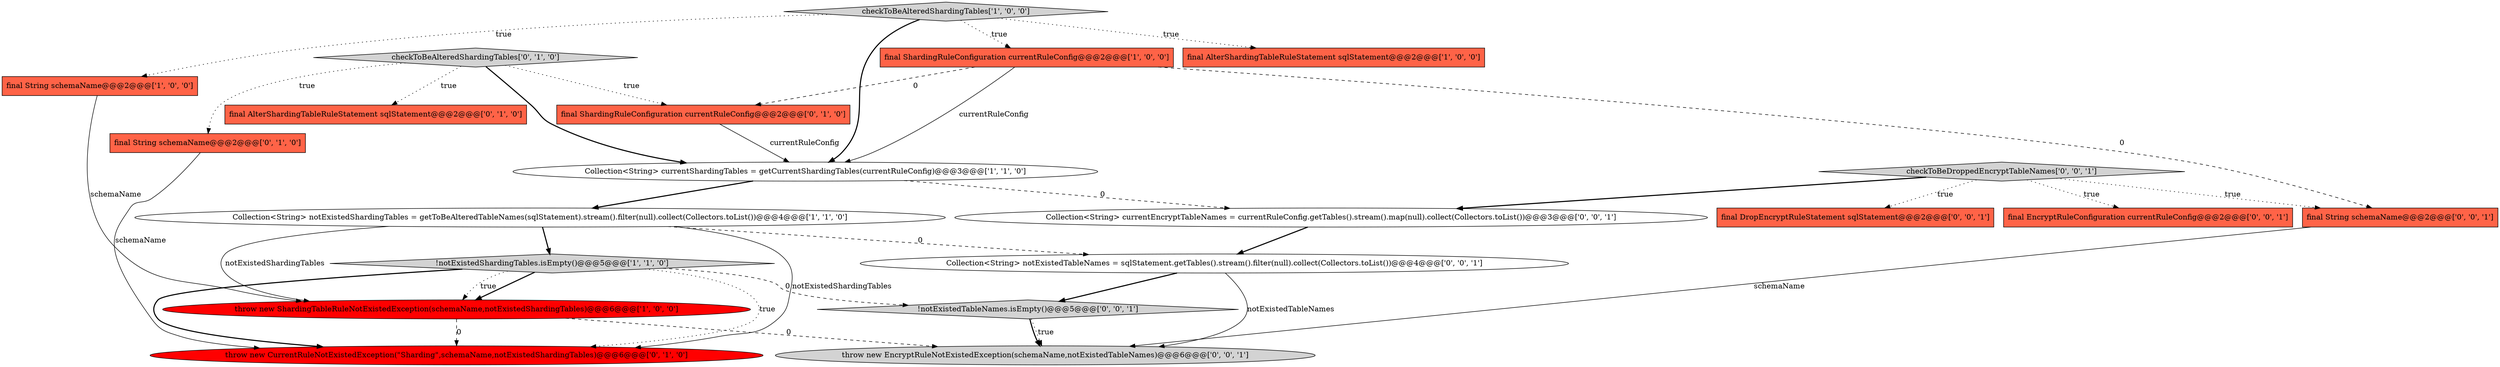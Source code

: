 digraph {
19 [style = filled, label = "Collection<String> currentEncryptTableNames = currentRuleConfig.getTables().stream().map(null).collect(Collectors.toList())@@@3@@@['0', '0', '1']", fillcolor = white, shape = ellipse image = "AAA0AAABBB3BBB"];
2 [style = filled, label = "!notExistedShardingTables.isEmpty()@@@5@@@['1', '1', '0']", fillcolor = lightgray, shape = diamond image = "AAA0AAABBB1BBB"];
15 [style = filled, label = "final EncryptRuleConfiguration currentRuleConfig@@@2@@@['0', '0', '1']", fillcolor = tomato, shape = box image = "AAA0AAABBB3BBB"];
1 [style = filled, label = "throw new ShardingTableRuleNotExistedException(schemaName,notExistedShardingTables)@@@6@@@['1', '0', '0']", fillcolor = red, shape = ellipse image = "AAA1AAABBB1BBB"];
7 [style = filled, label = "Collection<String> notExistedShardingTables = getToBeAlteredTableNames(sqlStatement).stream().filter(null).collect(Collectors.toList())@@@4@@@['1', '1', '0']", fillcolor = white, shape = ellipse image = "AAA0AAABBB1BBB"];
8 [style = filled, label = "checkToBeAlteredShardingTables['0', '1', '0']", fillcolor = lightgray, shape = diamond image = "AAA0AAABBB2BBB"];
6 [style = filled, label = "final ShardingRuleConfiguration currentRuleConfig@@@2@@@['1', '0', '0']", fillcolor = tomato, shape = box image = "AAA1AAABBB1BBB"];
11 [style = filled, label = "final ShardingRuleConfiguration currentRuleConfig@@@2@@@['0', '1', '0']", fillcolor = tomato, shape = box image = "AAA1AAABBB2BBB"];
4 [style = filled, label = "final String schemaName@@@2@@@['1', '0', '0']", fillcolor = tomato, shape = box image = "AAA0AAABBB1BBB"];
20 [style = filled, label = "final String schemaName@@@2@@@['0', '0', '1']", fillcolor = tomato, shape = box image = "AAA0AAABBB3BBB"];
5 [style = filled, label = "final AlterShardingTableRuleStatement sqlStatement@@@2@@@['1', '0', '0']", fillcolor = tomato, shape = box image = "AAA0AAABBB1BBB"];
16 [style = filled, label = "Collection<String> notExistedTableNames = sqlStatement.getTables().stream().filter(null).collect(Collectors.toList())@@@4@@@['0', '0', '1']", fillcolor = white, shape = ellipse image = "AAA0AAABBB3BBB"];
3 [style = filled, label = "checkToBeAlteredShardingTables['1', '0', '0']", fillcolor = lightgray, shape = diamond image = "AAA0AAABBB1BBB"];
18 [style = filled, label = "!notExistedTableNames.isEmpty()@@@5@@@['0', '0', '1']", fillcolor = lightgray, shape = diamond image = "AAA0AAABBB3BBB"];
12 [style = filled, label = "throw new CurrentRuleNotExistedException(\"Sharding\",schemaName,notExistedShardingTables)@@@6@@@['0', '1', '0']", fillcolor = red, shape = ellipse image = "AAA1AAABBB2BBB"];
14 [style = filled, label = "final DropEncryptRuleStatement sqlStatement@@@2@@@['0', '0', '1']", fillcolor = tomato, shape = box image = "AAA0AAABBB3BBB"];
17 [style = filled, label = "checkToBeDroppedEncryptTableNames['0', '0', '1']", fillcolor = lightgray, shape = diamond image = "AAA0AAABBB3BBB"];
10 [style = filled, label = "final String schemaName@@@2@@@['0', '1', '0']", fillcolor = tomato, shape = box image = "AAA0AAABBB2BBB"];
13 [style = filled, label = "throw new EncryptRuleNotExistedException(schemaName,notExistedTableNames)@@@6@@@['0', '0', '1']", fillcolor = lightgray, shape = ellipse image = "AAA0AAABBB3BBB"];
9 [style = filled, label = "final AlterShardingTableRuleStatement sqlStatement@@@2@@@['0', '1', '0']", fillcolor = tomato, shape = box image = "AAA0AAABBB2BBB"];
0 [style = filled, label = "Collection<String> currentShardingTables = getCurrentShardingTables(currentRuleConfig)@@@3@@@['1', '1', '0']", fillcolor = white, shape = ellipse image = "AAA0AAABBB1BBB"];
17->20 [style = dotted, label="true"];
16->18 [style = bold, label=""];
16->13 [style = solid, label="notExistedTableNames"];
6->20 [style = dashed, label="0"];
7->1 [style = solid, label="notExistedShardingTables"];
2->1 [style = bold, label=""];
0->19 [style = dashed, label="0"];
7->16 [style = dashed, label="0"];
6->11 [style = dashed, label="0"];
17->14 [style = dotted, label="true"];
3->4 [style = dotted, label="true"];
4->1 [style = solid, label="schemaName"];
20->13 [style = solid, label="schemaName"];
8->10 [style = dotted, label="true"];
3->6 [style = dotted, label="true"];
17->19 [style = bold, label=""];
3->0 [style = bold, label=""];
2->12 [style = bold, label=""];
7->12 [style = solid, label="notExistedShardingTables"];
11->0 [style = solid, label="currentRuleConfig"];
19->16 [style = bold, label=""];
0->7 [style = bold, label=""];
1->13 [style = dashed, label="0"];
8->0 [style = bold, label=""];
1->12 [style = dashed, label="0"];
3->5 [style = dotted, label="true"];
17->15 [style = dotted, label="true"];
10->12 [style = solid, label="schemaName"];
2->1 [style = dotted, label="true"];
7->2 [style = bold, label=""];
18->13 [style = bold, label=""];
2->12 [style = dotted, label="true"];
2->18 [style = dashed, label="0"];
8->11 [style = dotted, label="true"];
8->9 [style = dotted, label="true"];
6->0 [style = solid, label="currentRuleConfig"];
18->13 [style = dotted, label="true"];
}
